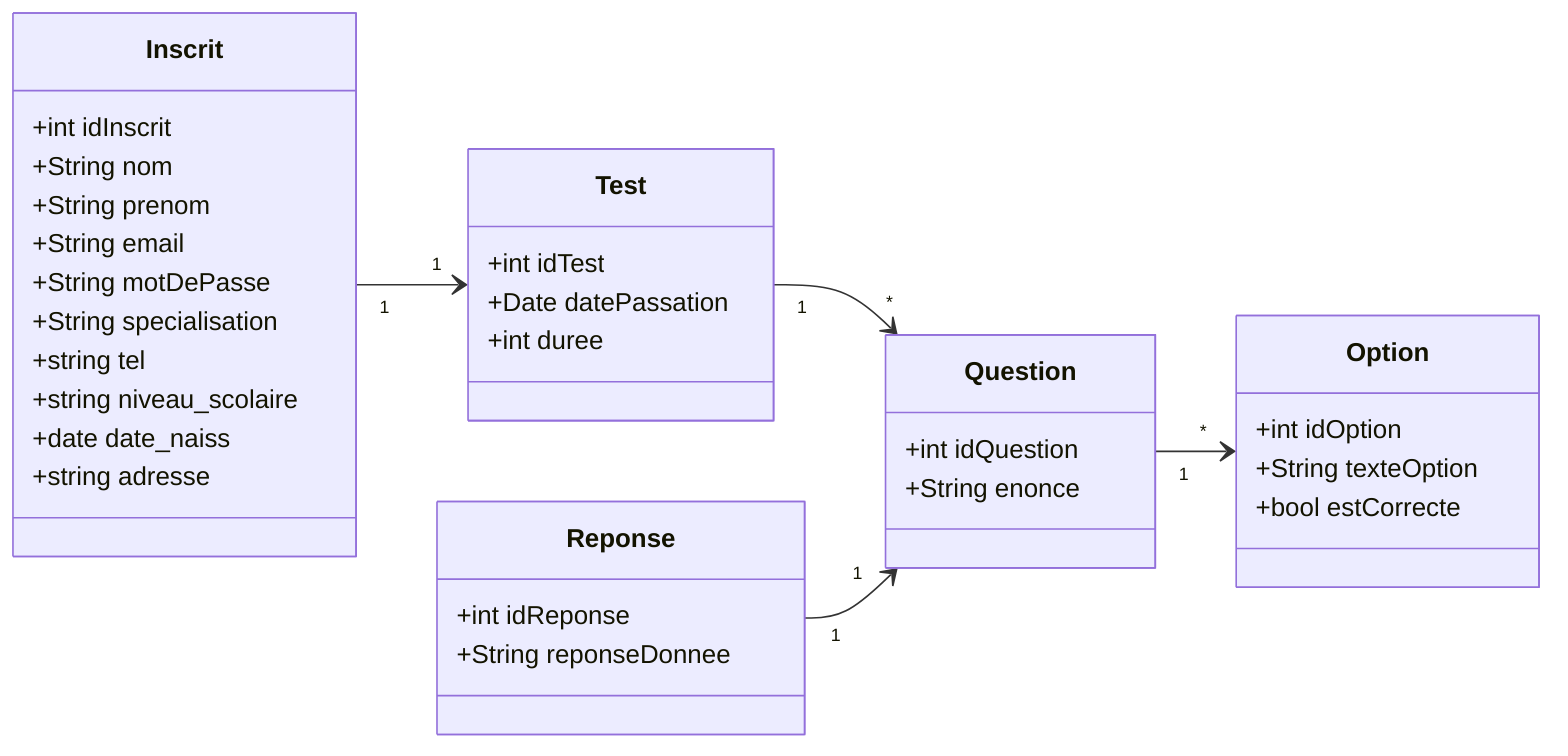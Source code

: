 classDiagram
direction LR
    class Inscrit {
        +int idInscrit
        +String nom
        +String prenom
        +String email
        +String motDePasse
        +String specialisation
        +string tel
        +string niveau_scolaire
        +date date_naiss
        +string adresse
    }

    class Test {
        +int idTest
        +Date datePassation
        +int duree
    }
    class Question {
        +int idQuestion
        +String enonce
    }
    class Option {
        +int idOption
        +String texteOption
        +bool estCorrecte
    }

    class Reponse {
        +int idReponse
        +String reponseDonnee
    }

    Inscrit "1" --> "1" Test 
    Test "1" --> "*" Question
    Question "1" --> "*" Option     
    Reponse "1" --> "1" Question